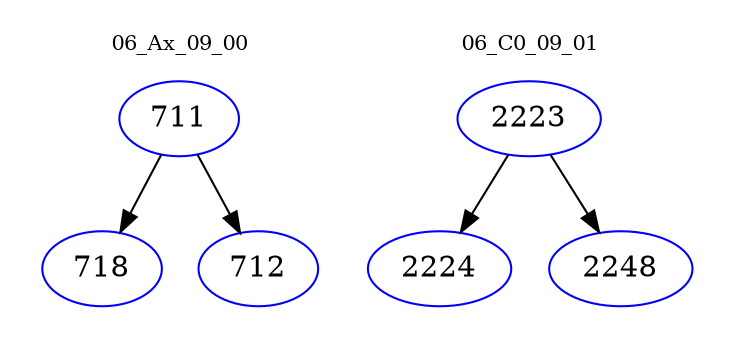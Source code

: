 digraph{
subgraph cluster_0 {
color = white
label = "06_Ax_09_00";
fontsize=10;
T0_711 [label="711", color="blue"]
T0_711 -> T0_718 [color="black"]
T0_718 [label="718", color="blue"]
T0_711 -> T0_712 [color="black"]
T0_712 [label="712", color="blue"]
}
subgraph cluster_1 {
color = white
label = "06_C0_09_01";
fontsize=10;
T1_2223 [label="2223", color="blue"]
T1_2223 -> T1_2224 [color="black"]
T1_2224 [label="2224", color="blue"]
T1_2223 -> T1_2248 [color="black"]
T1_2248 [label="2248", color="blue"]
}
}
